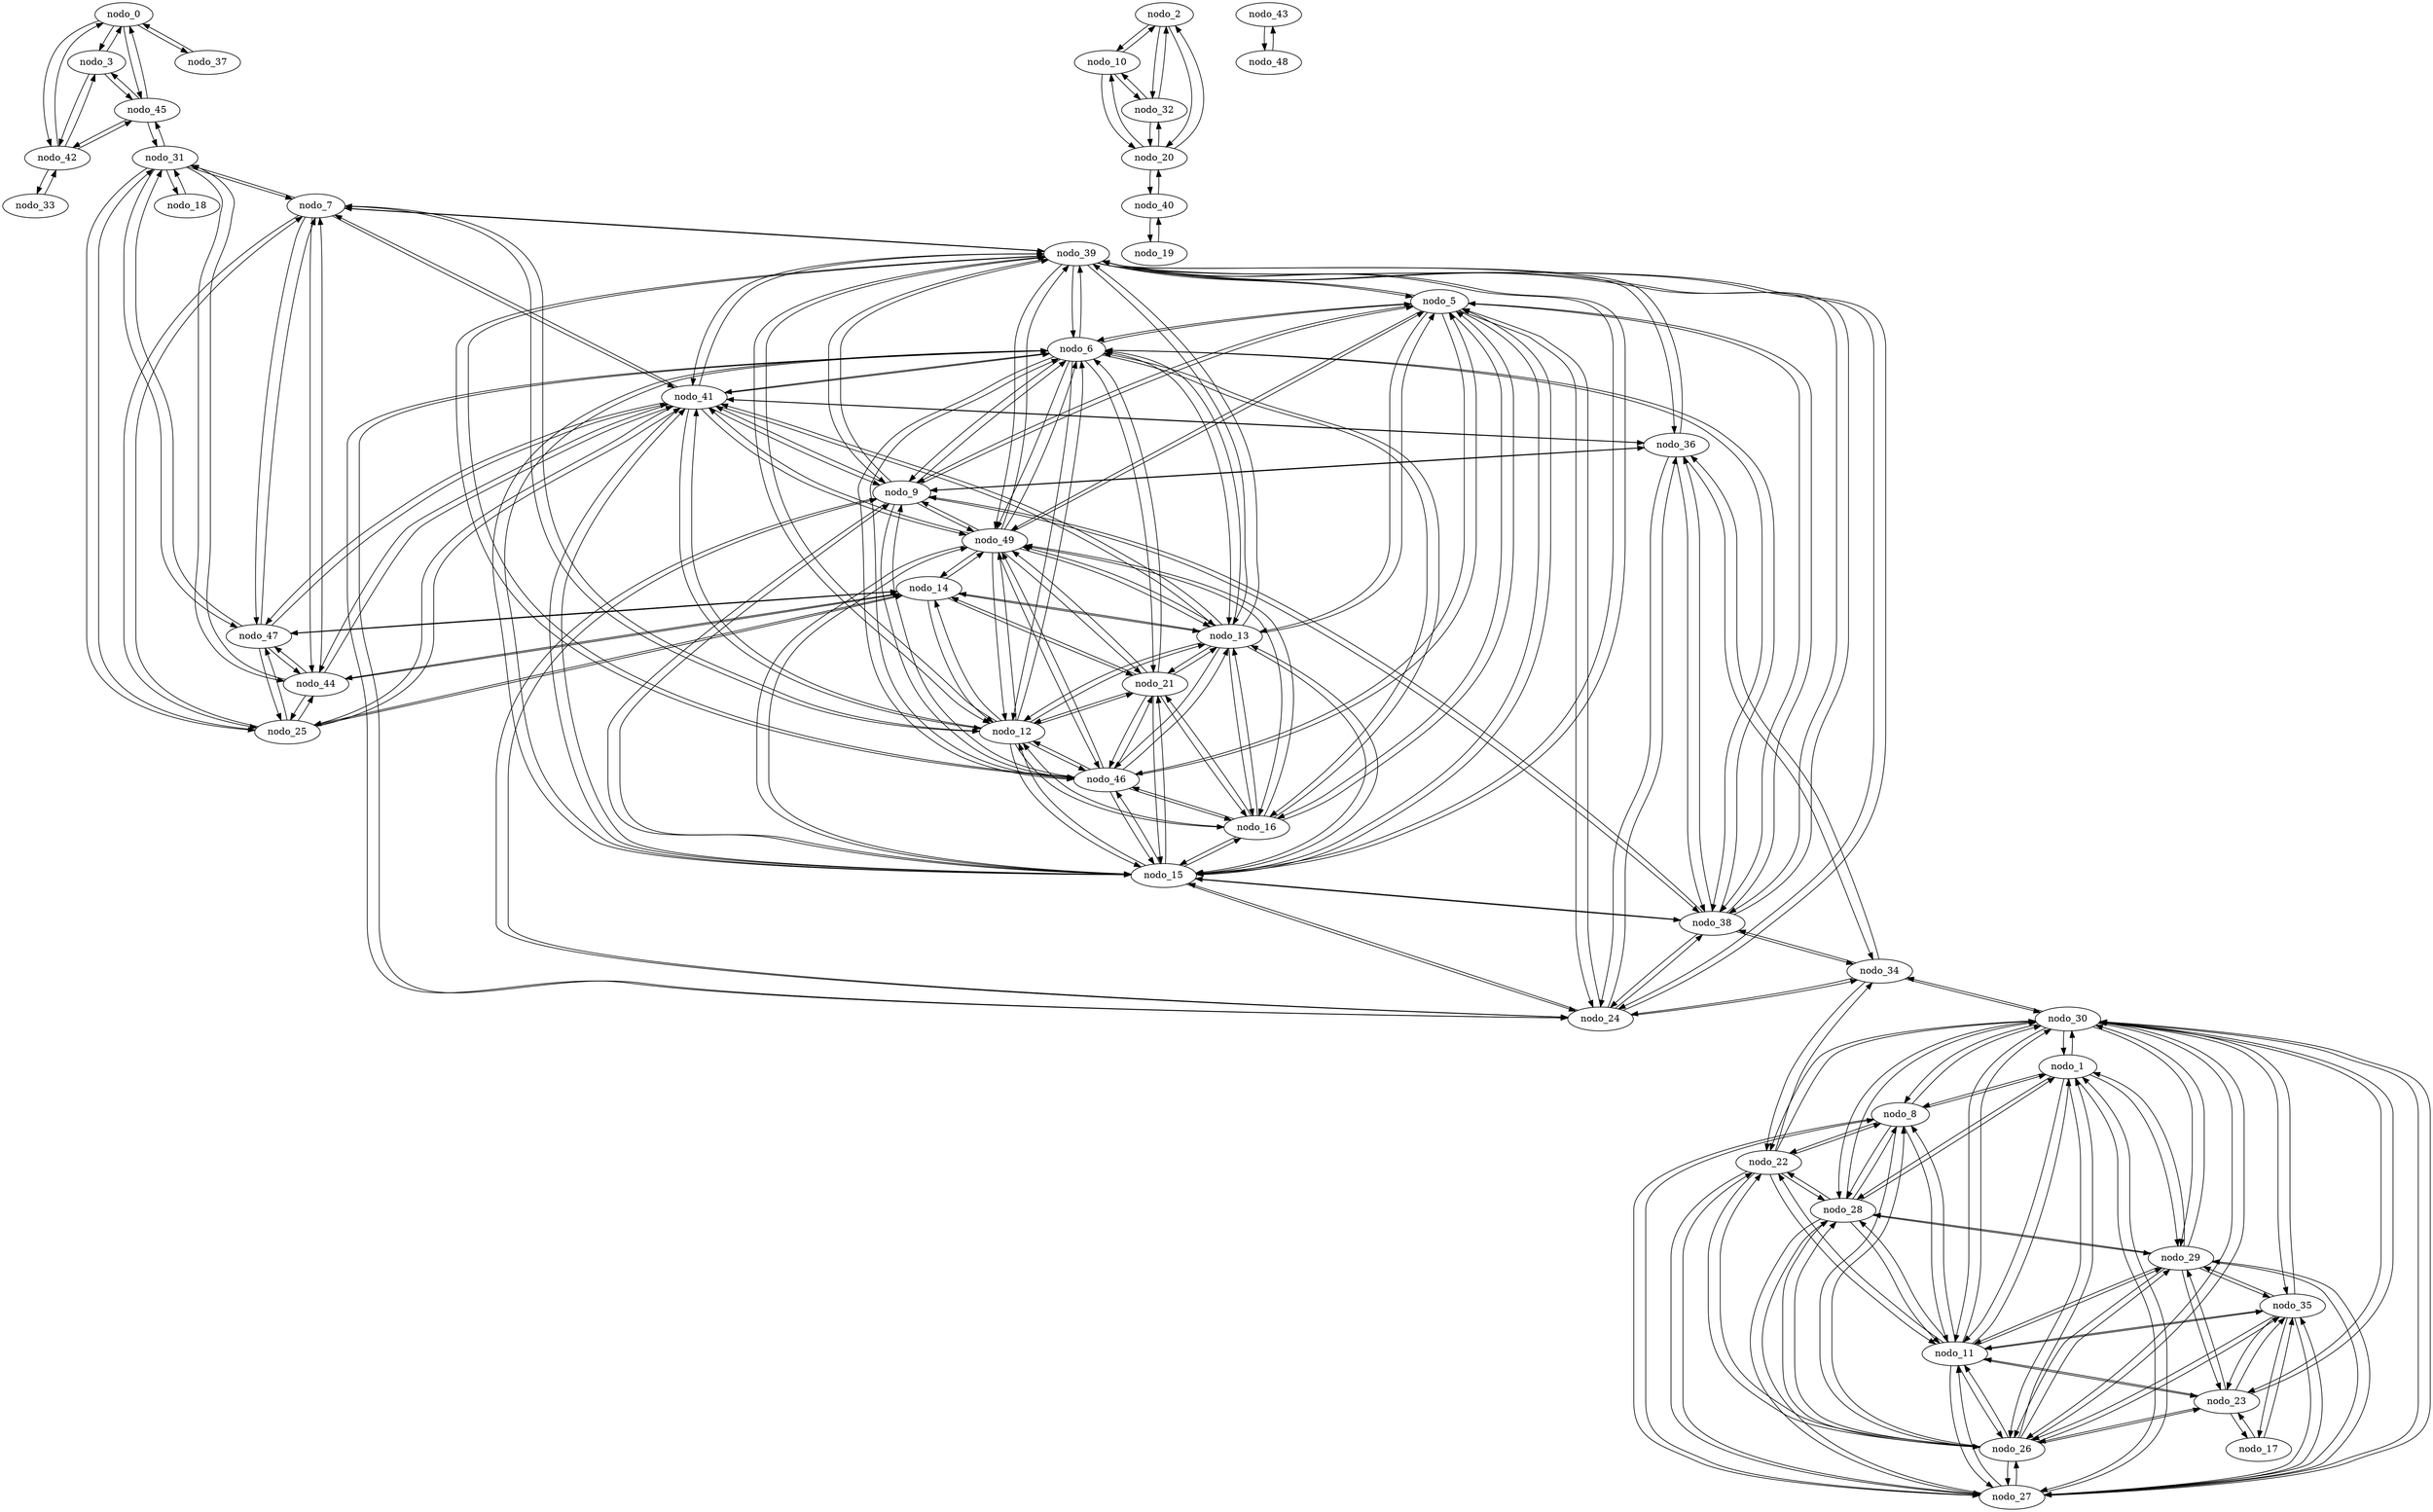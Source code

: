 digraph X {
nodo_0->nodo_3;
nodo_0->nodo_37;
nodo_0->nodo_42;
nodo_0->nodo_45;
nodo_1->nodo_8;
nodo_1->nodo_11;
nodo_1->nodo_26;
nodo_1->nodo_27;
nodo_1->nodo_28;
nodo_1->nodo_29;
nodo_1->nodo_30;
nodo_2->nodo_10;
nodo_2->nodo_20;
nodo_2->nodo_32;
nodo_3->nodo_0;
nodo_3->nodo_42;
nodo_3->nodo_45;
nodo_5->nodo_6;
nodo_5->nodo_9;
nodo_5->nodo_13;
nodo_5->nodo_15;
nodo_5->nodo_16;
nodo_5->nodo_24;
nodo_5->nodo_38;
nodo_5->nodo_39;
nodo_5->nodo_46;
nodo_5->nodo_49;
nodo_6->nodo_5;
nodo_6->nodo_9;
nodo_6->nodo_12;
nodo_6->nodo_13;
nodo_6->nodo_15;
nodo_6->nodo_16;
nodo_6->nodo_21;
nodo_6->nodo_24;
nodo_6->nodo_38;
nodo_6->nodo_39;
nodo_6->nodo_41;
nodo_6->nodo_46;
nodo_6->nodo_49;
nodo_7->nodo_12;
nodo_7->nodo_25;
nodo_7->nodo_31;
nodo_7->nodo_39;
nodo_7->nodo_41;
nodo_7->nodo_44;
nodo_7->nodo_47;
nodo_8->nodo_1;
nodo_8->nodo_11;
nodo_8->nodo_22;
nodo_8->nodo_26;
nodo_8->nodo_27;
nodo_8->nodo_28;
nodo_8->nodo_30;
nodo_9->nodo_5;
nodo_9->nodo_6;
nodo_9->nodo_15;
nodo_9->nodo_24;
nodo_9->nodo_36;
nodo_9->nodo_38;
nodo_9->nodo_39;
nodo_9->nodo_41;
nodo_9->nodo_46;
nodo_9->nodo_49;
nodo_10->nodo_2;
nodo_10->nodo_20;
nodo_10->nodo_32;
nodo_11->nodo_1;
nodo_11->nodo_8;
nodo_11->nodo_22;
nodo_11->nodo_23;
nodo_11->nodo_26;
nodo_11->nodo_27;
nodo_11->nodo_28;
nodo_11->nodo_29;
nodo_11->nodo_30;
nodo_11->nodo_35;
nodo_12->nodo_6;
nodo_12->nodo_7;
nodo_12->nodo_13;
nodo_12->nodo_14;
nodo_12->nodo_15;
nodo_12->nodo_16;
nodo_12->nodo_21;
nodo_12->nodo_39;
nodo_12->nodo_41;
nodo_12->nodo_46;
nodo_12->nodo_49;
nodo_13->nodo_5;
nodo_13->nodo_6;
nodo_13->nodo_12;
nodo_13->nodo_14;
nodo_13->nodo_15;
nodo_13->nodo_16;
nodo_13->nodo_21;
nodo_13->nodo_39;
nodo_13->nodo_41;
nodo_13->nodo_46;
nodo_13->nodo_49;
nodo_14->nodo_12;
nodo_14->nodo_13;
nodo_14->nodo_21;
nodo_14->nodo_25;
nodo_14->nodo_44;
nodo_14->nodo_47;
nodo_14->nodo_49;
nodo_15->nodo_5;
nodo_15->nodo_6;
nodo_15->nodo_9;
nodo_15->nodo_12;
nodo_15->nodo_13;
nodo_15->nodo_16;
nodo_15->nodo_21;
nodo_15->nodo_24;
nodo_15->nodo_38;
nodo_15->nodo_39;
nodo_15->nodo_41;
nodo_15->nodo_46;
nodo_15->nodo_49;
nodo_16->nodo_5;
nodo_16->nodo_6;
nodo_16->nodo_12;
nodo_16->nodo_13;
nodo_16->nodo_15;
nodo_16->nodo_21;
nodo_16->nodo_46;
nodo_16->nodo_49;
nodo_17->nodo_23;
nodo_17->nodo_35;
nodo_18->nodo_31;
nodo_19->nodo_40;
nodo_20->nodo_2;
nodo_20->nodo_10;
nodo_20->nodo_32;
nodo_20->nodo_40;
nodo_21->nodo_6;
nodo_21->nodo_12;
nodo_21->nodo_13;
nodo_21->nodo_14;
nodo_21->nodo_15;
nodo_21->nodo_16;
nodo_21->nodo_46;
nodo_21->nodo_49;
nodo_22->nodo_8;
nodo_22->nodo_11;
nodo_22->nodo_26;
nodo_22->nodo_27;
nodo_22->nodo_28;
nodo_22->nodo_30;
nodo_22->nodo_34;
nodo_23->nodo_11;
nodo_23->nodo_17;
nodo_23->nodo_26;
nodo_23->nodo_29;
nodo_23->nodo_30;
nodo_23->nodo_35;
nodo_24->nodo_5;
nodo_24->nodo_6;
nodo_24->nodo_9;
nodo_24->nodo_15;
nodo_24->nodo_34;
nodo_24->nodo_36;
nodo_24->nodo_38;
nodo_24->nodo_39;
nodo_25->nodo_7;
nodo_25->nodo_14;
nodo_25->nodo_31;
nodo_25->nodo_41;
nodo_25->nodo_44;
nodo_25->nodo_47;
nodo_26->nodo_1;
nodo_26->nodo_8;
nodo_26->nodo_11;
nodo_26->nodo_22;
nodo_26->nodo_23;
nodo_26->nodo_27;
nodo_26->nodo_28;
nodo_26->nodo_29;
nodo_26->nodo_30;
nodo_26->nodo_35;
nodo_27->nodo_1;
nodo_27->nodo_8;
nodo_27->nodo_11;
nodo_27->nodo_22;
nodo_27->nodo_26;
nodo_27->nodo_28;
nodo_27->nodo_29;
nodo_27->nodo_30;
nodo_27->nodo_35;
nodo_28->nodo_1;
nodo_28->nodo_8;
nodo_28->nodo_11;
nodo_28->nodo_22;
nodo_28->nodo_26;
nodo_28->nodo_27;
nodo_28->nodo_29;
nodo_28->nodo_30;
nodo_29->nodo_1;
nodo_29->nodo_11;
nodo_29->nodo_23;
nodo_29->nodo_26;
nodo_29->nodo_27;
nodo_29->nodo_28;
nodo_29->nodo_30;
nodo_29->nodo_35;
nodo_30->nodo_1;
nodo_30->nodo_8;
nodo_30->nodo_11;
nodo_30->nodo_22;
nodo_30->nodo_23;
nodo_30->nodo_26;
nodo_30->nodo_27;
nodo_30->nodo_28;
nodo_30->nodo_29;
nodo_30->nodo_34;
nodo_30->nodo_35;
nodo_31->nodo_7;
nodo_31->nodo_18;
nodo_31->nodo_25;
nodo_31->nodo_44;
nodo_31->nodo_45;
nodo_31->nodo_47;
nodo_32->nodo_2;
nodo_32->nodo_10;
nodo_32->nodo_20;
nodo_33->nodo_42;
nodo_34->nodo_22;
nodo_34->nodo_24;
nodo_34->nodo_30;
nodo_34->nodo_36;
nodo_34->nodo_38;
nodo_35->nodo_11;
nodo_35->nodo_17;
nodo_35->nodo_23;
nodo_35->nodo_26;
nodo_35->nodo_27;
nodo_35->nodo_29;
nodo_35->nodo_30;
nodo_36->nodo_9;
nodo_36->nodo_24;
nodo_36->nodo_34;
nodo_36->nodo_38;
nodo_36->nodo_39;
nodo_36->nodo_41;
nodo_37->nodo_0;
nodo_38->nodo_5;
nodo_38->nodo_6;
nodo_38->nodo_9;
nodo_38->nodo_15;
nodo_38->nodo_24;
nodo_38->nodo_34;
nodo_38->nodo_36;
nodo_38->nodo_39;
nodo_39->nodo_5;
nodo_39->nodo_6;
nodo_39->nodo_7;
nodo_39->nodo_9;
nodo_39->nodo_12;
nodo_39->nodo_13;
nodo_39->nodo_15;
nodo_39->nodo_24;
nodo_39->nodo_36;
nodo_39->nodo_38;
nodo_39->nodo_41;
nodo_39->nodo_46;
nodo_39->nodo_49;
nodo_40->nodo_19;
nodo_40->nodo_20;
nodo_41->nodo_6;
nodo_41->nodo_7;
nodo_41->nodo_9;
nodo_41->nodo_12;
nodo_41->nodo_13;
nodo_41->nodo_15;
nodo_41->nodo_25;
nodo_41->nodo_36;
nodo_41->nodo_39;
nodo_41->nodo_44;
nodo_41->nodo_47;
nodo_41->nodo_49;
nodo_42->nodo_0;
nodo_42->nodo_3;
nodo_42->nodo_33;
nodo_42->nodo_45;
nodo_43->nodo_48;
nodo_44->nodo_7;
nodo_44->nodo_14;
nodo_44->nodo_25;
nodo_44->nodo_31;
nodo_44->nodo_41;
nodo_44->nodo_47;
nodo_45->nodo_0;
nodo_45->nodo_3;
nodo_45->nodo_31;
nodo_45->nodo_42;
nodo_46->nodo_5;
nodo_46->nodo_6;
nodo_46->nodo_9;
nodo_46->nodo_12;
nodo_46->nodo_13;
nodo_46->nodo_15;
nodo_46->nodo_16;
nodo_46->nodo_21;
nodo_46->nodo_39;
nodo_46->nodo_49;
nodo_47->nodo_7;
nodo_47->nodo_14;
nodo_47->nodo_25;
nodo_47->nodo_31;
nodo_47->nodo_41;
nodo_47->nodo_44;
nodo_48->nodo_43;
nodo_49->nodo_5;
nodo_49->nodo_6;
nodo_49->nodo_9;
nodo_49->nodo_12;
nodo_49->nodo_13;
nodo_49->nodo_14;
nodo_49->nodo_15;
nodo_49->nodo_16;
nodo_49->nodo_21;
nodo_49->nodo_39;
nodo_49->nodo_41;
nodo_49->nodo_46;
}
